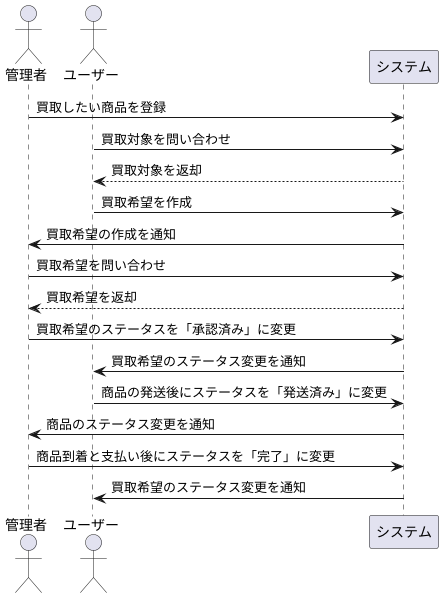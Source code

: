 @startuml
actor       管理者       as admin
actor       ユーザー       as user
participant      システム      as sys
admin -> sys : 買取したい商品を登録
user -> sys : 買取対象を問い合わせ
sys --> user : 買取対象を返却
user -> sys : 買取希望を作成
sys -> admin : 買取希望の作成を通知
admin -> sys: 買取希望を問い合わせ
sys --> admin: 買取希望を返却
admin -> sys: 買取希望のステータスを「承認済み」に変更
sys -> user: 買取希望のステータス変更を通知
user -> sys: 商品の発送後にステータスを「発送済み」に変更
sys -> admin: 商品のステータス変更を通知
admin -> sys: 商品到着と支払い後にステータスを「完了」に変更
sys -> user: 買取希望のステータス変更を通知
@enduml
